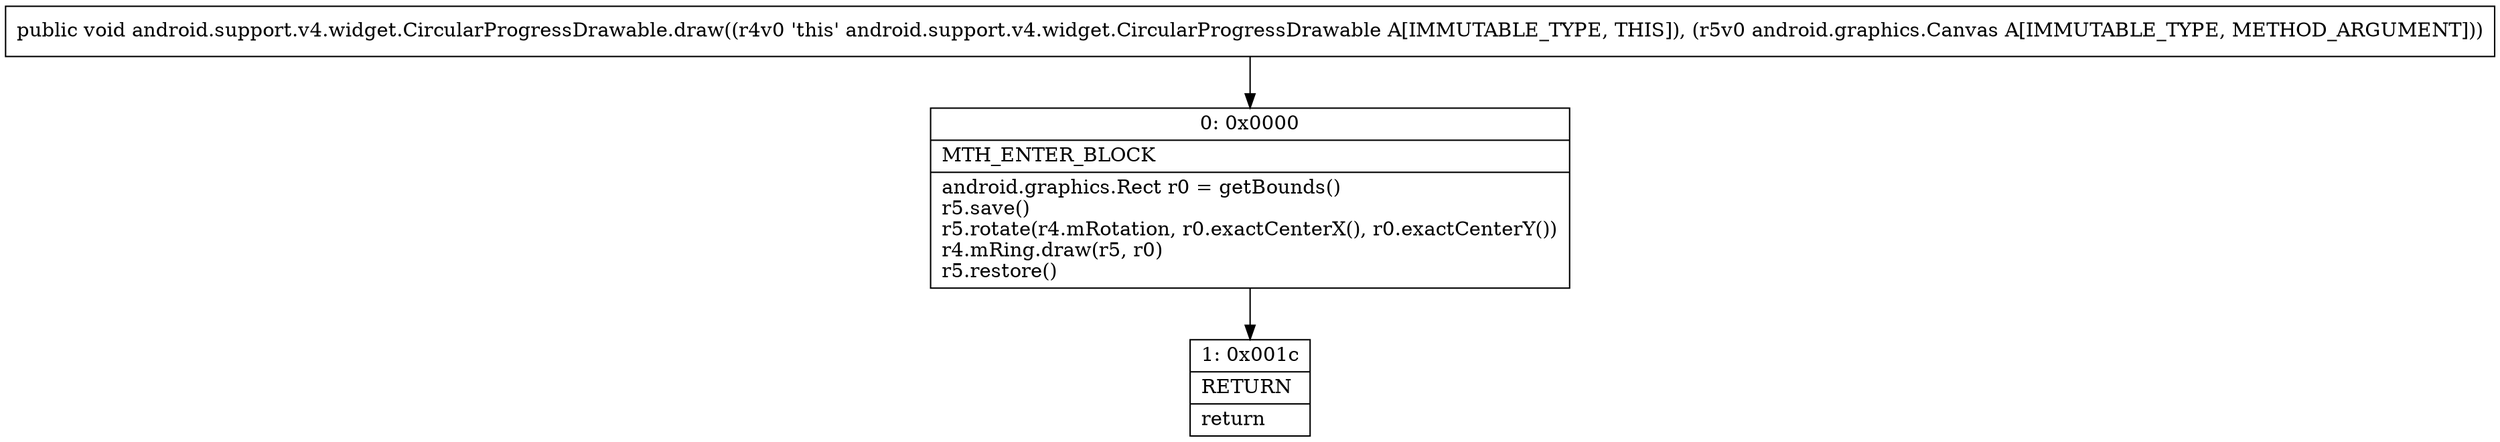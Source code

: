 digraph "CFG forandroid.support.v4.widget.CircularProgressDrawable.draw(Landroid\/graphics\/Canvas;)V" {
Node_0 [shape=record,label="{0\:\ 0x0000|MTH_ENTER_BLOCK\l|android.graphics.Rect r0 = getBounds()\lr5.save()\lr5.rotate(r4.mRotation, r0.exactCenterX(), r0.exactCenterY())\lr4.mRing.draw(r5, r0)\lr5.restore()\l}"];
Node_1 [shape=record,label="{1\:\ 0x001c|RETURN\l|return\l}"];
MethodNode[shape=record,label="{public void android.support.v4.widget.CircularProgressDrawable.draw((r4v0 'this' android.support.v4.widget.CircularProgressDrawable A[IMMUTABLE_TYPE, THIS]), (r5v0 android.graphics.Canvas A[IMMUTABLE_TYPE, METHOD_ARGUMENT])) }"];
MethodNode -> Node_0;
Node_0 -> Node_1;
}

